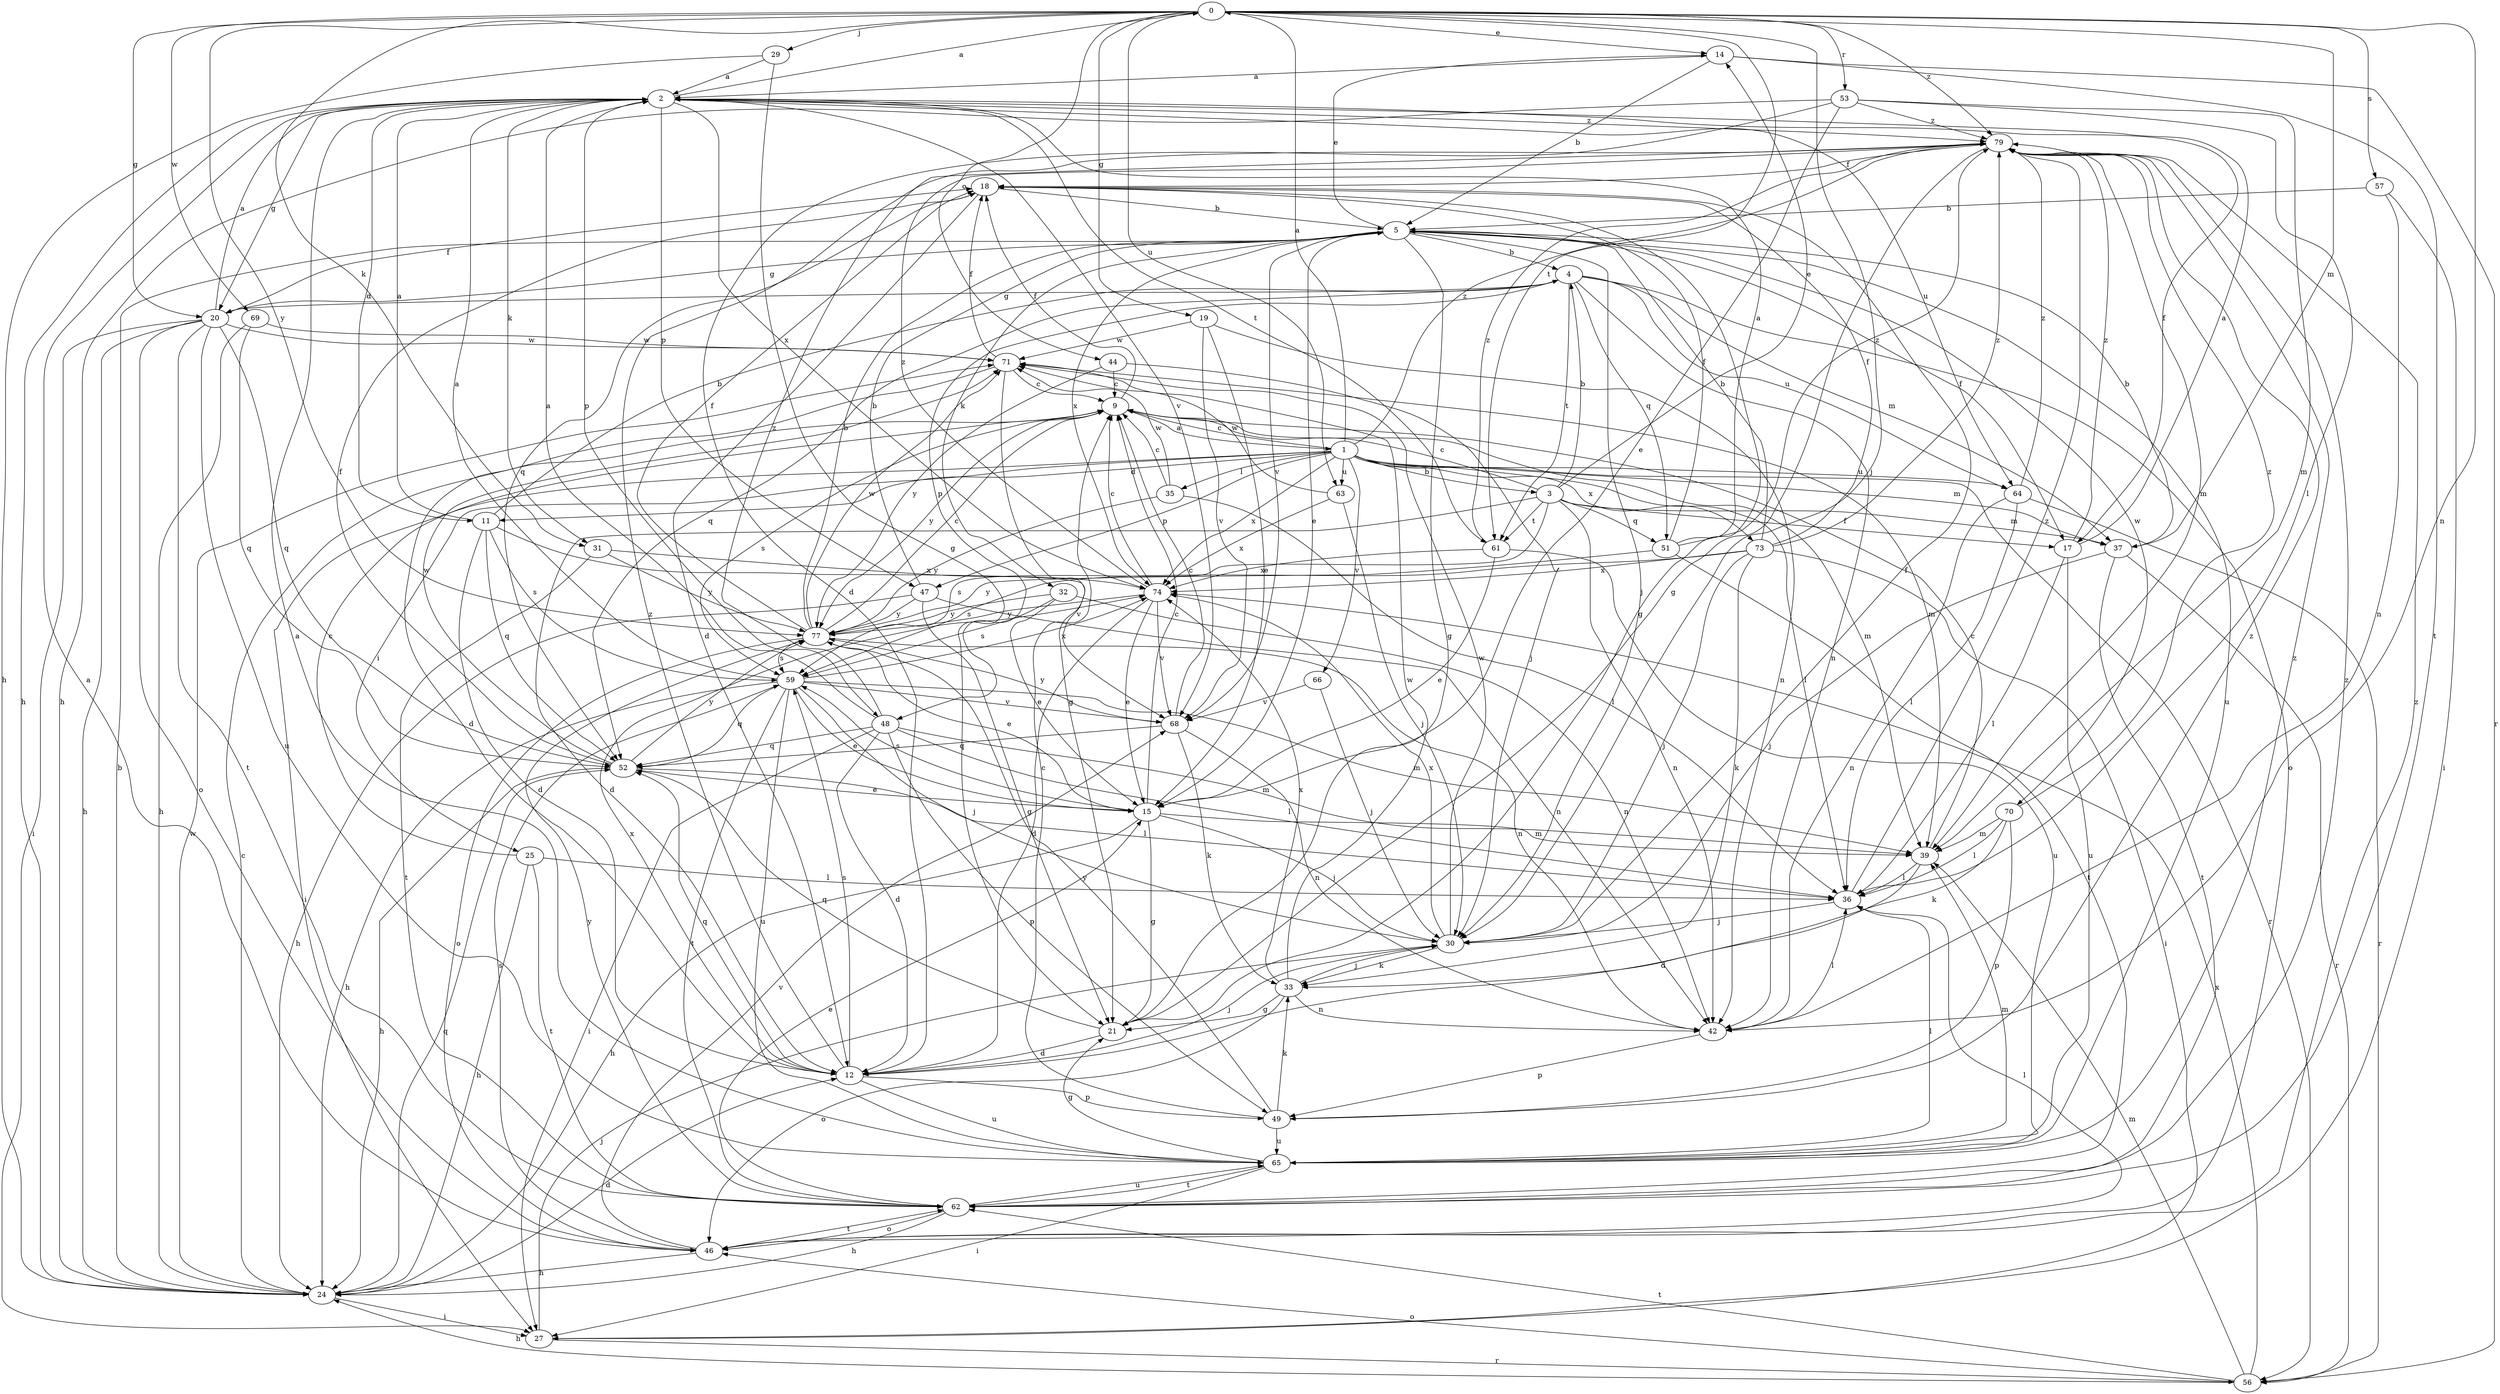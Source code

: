 strict digraph  {
0;
1;
2;
3;
4;
5;
9;
11;
12;
14;
15;
17;
18;
19;
20;
21;
24;
25;
27;
29;
30;
31;
32;
33;
35;
36;
37;
39;
42;
44;
46;
47;
48;
49;
51;
52;
53;
56;
57;
59;
61;
62;
63;
64;
65;
66;
68;
69;
70;
71;
73;
74;
77;
79;
0 -> 14  [label=e];
0 -> 19  [label=g];
0 -> 20  [label=g];
0 -> 29  [label=j];
0 -> 30  [label=j];
0 -> 31  [label=k];
0 -> 37  [label=m];
0 -> 42  [label=n];
0 -> 44  [label=o];
0 -> 53  [label=r];
0 -> 57  [label=s];
0 -> 61  [label=t];
0 -> 63  [label=u];
0 -> 69  [label=w];
0 -> 77  [label=y];
0 -> 79  [label=z];
1 -> 0  [label=a];
1 -> 3  [label=b];
1 -> 9  [label=c];
1 -> 11  [label=d];
1 -> 25  [label=i];
1 -> 27  [label=i];
1 -> 35  [label=l];
1 -> 36  [label=l];
1 -> 37  [label=m];
1 -> 47  [label=p];
1 -> 56  [label=r];
1 -> 63  [label=u];
1 -> 64  [label=u];
1 -> 66  [label=v];
1 -> 73  [label=x];
1 -> 74  [label=x];
1 -> 79  [label=z];
2 -> 0  [label=a];
2 -> 11  [label=d];
2 -> 17  [label=f];
2 -> 20  [label=g];
2 -> 24  [label=h];
2 -> 31  [label=k];
2 -> 47  [label=p];
2 -> 48  [label=p];
2 -> 61  [label=t];
2 -> 64  [label=u];
2 -> 68  [label=v];
2 -> 74  [label=x];
2 -> 79  [label=z];
3 -> 4  [label=b];
3 -> 9  [label=c];
3 -> 12  [label=d];
3 -> 14  [label=e];
3 -> 17  [label=f];
3 -> 37  [label=m];
3 -> 42  [label=n];
3 -> 51  [label=q];
3 -> 59  [label=s];
3 -> 61  [label=t];
4 -> 20  [label=g];
4 -> 37  [label=m];
4 -> 42  [label=n];
4 -> 46  [label=o];
4 -> 48  [label=p];
4 -> 51  [label=q];
4 -> 52  [label=q];
4 -> 61  [label=t];
4 -> 64  [label=u];
5 -> 4  [label=b];
5 -> 14  [label=e];
5 -> 15  [label=e];
5 -> 17  [label=f];
5 -> 20  [label=g];
5 -> 21  [label=g];
5 -> 30  [label=j];
5 -> 32  [label=k];
5 -> 65  [label=u];
5 -> 68  [label=v];
5 -> 70  [label=w];
5 -> 74  [label=x];
9 -> 1  [label=a];
9 -> 18  [label=f];
9 -> 39  [label=m];
9 -> 59  [label=s];
9 -> 77  [label=y];
11 -> 2  [label=a];
11 -> 4  [label=b];
11 -> 12  [label=d];
11 -> 52  [label=q];
11 -> 59  [label=s];
11 -> 68  [label=v];
12 -> 30  [label=j];
12 -> 49  [label=p];
12 -> 52  [label=q];
12 -> 59  [label=s];
12 -> 65  [label=u];
12 -> 74  [label=x];
12 -> 79  [label=z];
14 -> 2  [label=a];
14 -> 5  [label=b];
14 -> 56  [label=r];
14 -> 62  [label=t];
15 -> 9  [label=c];
15 -> 21  [label=g];
15 -> 24  [label=h];
15 -> 30  [label=j];
15 -> 39  [label=m];
15 -> 59  [label=s];
17 -> 2  [label=a];
17 -> 36  [label=l];
17 -> 65  [label=u];
17 -> 79  [label=z];
18 -> 5  [label=b];
18 -> 12  [label=d];
18 -> 21  [label=g];
18 -> 52  [label=q];
19 -> 15  [label=e];
19 -> 42  [label=n];
19 -> 68  [label=v];
19 -> 71  [label=w];
20 -> 2  [label=a];
20 -> 18  [label=f];
20 -> 24  [label=h];
20 -> 27  [label=i];
20 -> 46  [label=o];
20 -> 52  [label=q];
20 -> 62  [label=t];
20 -> 65  [label=u];
20 -> 71  [label=w];
21 -> 12  [label=d];
21 -> 52  [label=q];
24 -> 5  [label=b];
24 -> 9  [label=c];
24 -> 12  [label=d];
24 -> 27  [label=i];
24 -> 52  [label=q];
24 -> 71  [label=w];
25 -> 9  [label=c];
25 -> 24  [label=h];
25 -> 36  [label=l];
25 -> 62  [label=t];
27 -> 30  [label=j];
27 -> 56  [label=r];
29 -> 2  [label=a];
29 -> 21  [label=g];
29 -> 24  [label=h];
30 -> 18  [label=f];
30 -> 33  [label=k];
30 -> 71  [label=w];
30 -> 74  [label=x];
31 -> 62  [label=t];
31 -> 74  [label=x];
31 -> 77  [label=y];
32 -> 15  [label=e];
32 -> 42  [label=n];
32 -> 59  [label=s];
32 -> 77  [label=y];
33 -> 21  [label=g];
33 -> 30  [label=j];
33 -> 42  [label=n];
33 -> 46  [label=o];
33 -> 71  [label=w];
33 -> 74  [label=x];
35 -> 9  [label=c];
35 -> 36  [label=l];
35 -> 71  [label=w];
35 -> 77  [label=y];
36 -> 30  [label=j];
36 -> 79  [label=z];
37 -> 5  [label=b];
37 -> 30  [label=j];
37 -> 56  [label=r];
37 -> 62  [label=t];
39 -> 9  [label=c];
39 -> 12  [label=d];
39 -> 36  [label=l];
42 -> 36  [label=l];
42 -> 49  [label=p];
44 -> 9  [label=c];
44 -> 30  [label=j];
44 -> 77  [label=y];
46 -> 2  [label=a];
46 -> 24  [label=h];
46 -> 36  [label=l];
46 -> 59  [label=s];
46 -> 62  [label=t];
46 -> 68  [label=v];
46 -> 79  [label=z];
47 -> 5  [label=b];
47 -> 21  [label=g];
47 -> 24  [label=h];
47 -> 42  [label=n];
47 -> 77  [label=y];
48 -> 2  [label=a];
48 -> 12  [label=d];
48 -> 27  [label=i];
48 -> 36  [label=l];
48 -> 39  [label=m];
48 -> 49  [label=p];
48 -> 52  [label=q];
48 -> 79  [label=z];
49 -> 9  [label=c];
49 -> 33  [label=k];
49 -> 65  [label=u];
49 -> 77  [label=y];
49 -> 79  [label=z];
51 -> 2  [label=a];
51 -> 18  [label=f];
51 -> 62  [label=t];
51 -> 77  [label=y];
51 -> 79  [label=z];
52 -> 15  [label=e];
52 -> 18  [label=f];
52 -> 24  [label=h];
52 -> 36  [label=l];
52 -> 71  [label=w];
52 -> 77  [label=y];
53 -> 12  [label=d];
53 -> 15  [label=e];
53 -> 24  [label=h];
53 -> 36  [label=l];
53 -> 39  [label=m];
53 -> 79  [label=z];
56 -> 24  [label=h];
56 -> 39  [label=m];
56 -> 46  [label=o];
56 -> 62  [label=t];
56 -> 74  [label=x];
57 -> 5  [label=b];
57 -> 27  [label=i];
57 -> 42  [label=n];
59 -> 2  [label=a];
59 -> 15  [label=e];
59 -> 24  [label=h];
59 -> 30  [label=j];
59 -> 39  [label=m];
59 -> 52  [label=q];
59 -> 62  [label=t];
59 -> 65  [label=u];
59 -> 68  [label=v];
59 -> 74  [label=x];
61 -> 15  [label=e];
61 -> 65  [label=u];
61 -> 74  [label=x];
61 -> 79  [label=z];
62 -> 15  [label=e];
62 -> 24  [label=h];
62 -> 46  [label=o];
62 -> 65  [label=u];
62 -> 77  [label=y];
62 -> 79  [label=z];
63 -> 30  [label=j];
63 -> 71  [label=w];
63 -> 74  [label=x];
64 -> 36  [label=l];
64 -> 42  [label=n];
64 -> 56  [label=r];
64 -> 79  [label=z];
65 -> 2  [label=a];
65 -> 21  [label=g];
65 -> 27  [label=i];
65 -> 36  [label=l];
65 -> 39  [label=m];
65 -> 62  [label=t];
65 -> 79  [label=z];
66 -> 30  [label=j];
66 -> 68  [label=v];
68 -> 9  [label=c];
68 -> 33  [label=k];
68 -> 42  [label=n];
68 -> 52  [label=q];
68 -> 77  [label=y];
69 -> 24  [label=h];
69 -> 52  [label=q];
69 -> 71  [label=w];
70 -> 33  [label=k];
70 -> 36  [label=l];
70 -> 39  [label=m];
70 -> 49  [label=p];
70 -> 79  [label=z];
71 -> 9  [label=c];
71 -> 12  [label=d];
71 -> 18  [label=f];
71 -> 21  [label=g];
71 -> 39  [label=m];
73 -> 5  [label=b];
73 -> 18  [label=f];
73 -> 27  [label=i];
73 -> 30  [label=j];
73 -> 33  [label=k];
73 -> 59  [label=s];
73 -> 74  [label=x];
73 -> 79  [label=z];
74 -> 9  [label=c];
74 -> 12  [label=d];
74 -> 15  [label=e];
74 -> 68  [label=v];
74 -> 77  [label=y];
74 -> 79  [label=z];
77 -> 5  [label=b];
77 -> 9  [label=c];
77 -> 15  [label=e];
77 -> 18  [label=f];
77 -> 42  [label=n];
77 -> 46  [label=o];
77 -> 59  [label=s];
77 -> 71  [label=w];
79 -> 18  [label=f];
79 -> 21  [label=g];
79 -> 39  [label=m];
}
